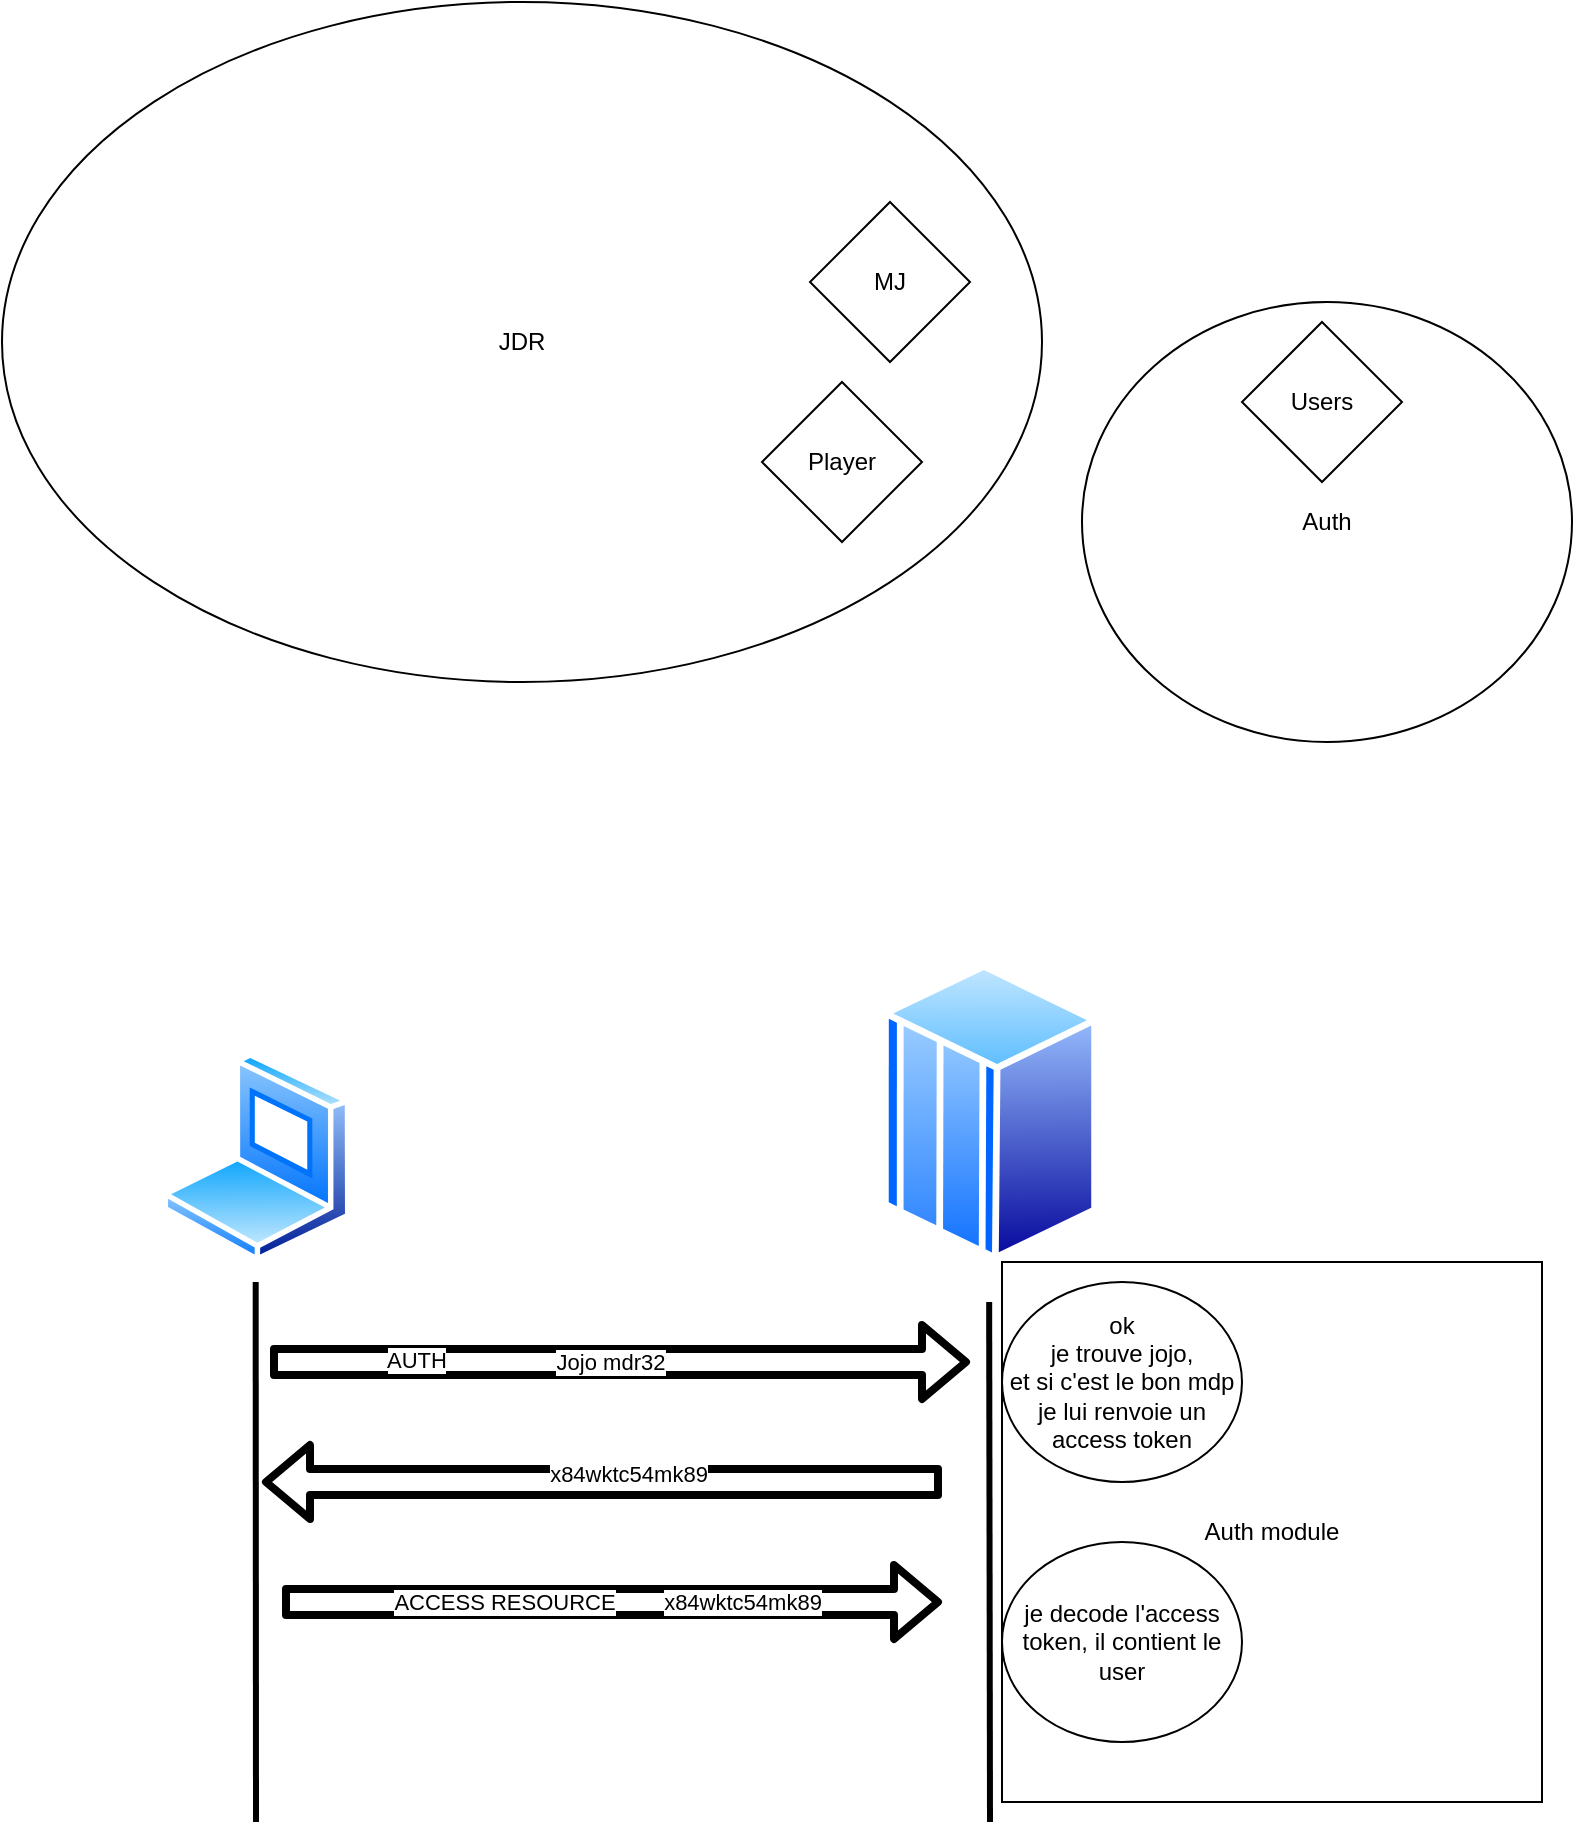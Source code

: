<mxfile>
    <diagram id="JWcEibsBTAhS4DX4xp7o" name="Auth">
        <mxGraphModel dx="2407" dy="669" grid="1" gridSize="10" guides="1" tooltips="1" connect="1" arrows="1" fold="1" page="1" pageScale="1" pageWidth="827" pageHeight="1169" math="0" shadow="0">
            <root>
                <mxCell id="0"/>
                <mxCell id="1" parent="0"/>
                <mxCell id="7yxOIVFk7ZFHUKg9KMAo-23" value="Auth module" style="whiteSpace=wrap;html=1;aspect=fixed;" parent="1" vertex="1">
                    <mxGeometry x="510" y="640" width="270" height="270" as="geometry"/>
                </mxCell>
                <mxCell id="7yxOIVFk7ZFHUKg9KMAo-2" value="JDR" style="ellipse;whiteSpace=wrap;html=1;" parent="1" vertex="1">
                    <mxGeometry x="10" y="10" width="520" height="340" as="geometry"/>
                </mxCell>
                <mxCell id="7yxOIVFk7ZFHUKg9KMAo-4" value="Auth" style="ellipse;whiteSpace=wrap;html=1;" parent="1" vertex="1">
                    <mxGeometry x="550" y="160" width="245" height="220" as="geometry"/>
                </mxCell>
                <mxCell id="7yxOIVFk7ZFHUKg9KMAo-5" value="Users" style="rhombus;whiteSpace=wrap;html=1;" parent="1" vertex="1">
                    <mxGeometry x="630" y="170" width="80" height="80" as="geometry"/>
                </mxCell>
                <mxCell id="7yxOIVFk7ZFHUKg9KMAo-6" value="MJ" style="rhombus;whiteSpace=wrap;html=1;" parent="1" vertex="1">
                    <mxGeometry x="414" y="110" width="80" height="80" as="geometry"/>
                </mxCell>
                <mxCell id="7yxOIVFk7ZFHUKg9KMAo-7" value="Player" style="rhombus;whiteSpace=wrap;html=1;" parent="1" vertex="1">
                    <mxGeometry x="390" y="200" width="80" height="80" as="geometry"/>
                </mxCell>
                <mxCell id="7yxOIVFk7ZFHUKg9KMAo-8" value="" style="aspect=fixed;perimeter=ellipsePerimeter;html=1;align=center;shadow=0;dashed=0;spacingTop=3;image;image=img/lib/active_directory/laptop_client.svg;" parent="1" vertex="1">
                    <mxGeometry x="90" y="535" width="94.5" height="105" as="geometry"/>
                </mxCell>
                <mxCell id="7yxOIVFk7ZFHUKg9KMAo-9" value="" style="aspect=fixed;perimeter=ellipsePerimeter;html=1;align=center;shadow=0;dashed=0;spacingTop=3;image;image=img/lib/active_directory/mainframe_host.svg;" parent="1" vertex="1">
                    <mxGeometry x="450" y="490" width="108" height="150" as="geometry"/>
                </mxCell>
                <mxCell id="7yxOIVFk7ZFHUKg9KMAo-10" value="" style="endArrow=none;html=1;strokeWidth=3;" parent="1" edge="1">
                    <mxGeometry width="50" height="50" relative="1" as="geometry">
                        <mxPoint x="137" y="920" as="sourcePoint"/>
                        <mxPoint x="136.83" y="650" as="targetPoint"/>
                    </mxGeometry>
                </mxCell>
                <mxCell id="7yxOIVFk7ZFHUKg9KMAo-11" value="" style="endArrow=none;html=1;strokeWidth=3;" parent="1" edge="1">
                    <mxGeometry width="50" height="50" relative="1" as="geometry">
                        <mxPoint x="504" y="920" as="sourcePoint"/>
                        <mxPoint x="503.58" y="660" as="targetPoint"/>
                    </mxGeometry>
                </mxCell>
                <mxCell id="7yxOIVFk7ZFHUKg9KMAo-12" value="" style="shape=flexArrow;endArrow=classic;html=1;strokeWidth=4;" parent="1" edge="1">
                    <mxGeometry width="50" height="50" relative="1" as="geometry">
                        <mxPoint x="144" y="690" as="sourcePoint"/>
                        <mxPoint x="494" y="690" as="targetPoint"/>
                    </mxGeometry>
                </mxCell>
                <mxCell id="7yxOIVFk7ZFHUKg9KMAo-13" value="Jojo mdr32" style="edgeLabel;html=1;align=center;verticalAlign=middle;resizable=0;points=[];" parent="7yxOIVFk7ZFHUKg9KMAo-12" connectable="0" vertex="1">
                    <mxGeometry x="-0.097" y="-3" relative="1" as="geometry">
                        <mxPoint x="12" y="-3" as="offset"/>
                    </mxGeometry>
                </mxCell>
                <mxCell id="7yxOIVFk7ZFHUKg9KMAo-17" value="AUTH" style="edgeLabel;html=1;align=center;verticalAlign=middle;resizable=0;points=[];" parent="7yxOIVFk7ZFHUKg9KMAo-12" connectable="0" vertex="1">
                    <mxGeometry x="-0.582" y="1" relative="1" as="geometry">
                        <mxPoint as="offset"/>
                    </mxGeometry>
                </mxCell>
                <mxCell id="7yxOIVFk7ZFHUKg9KMAo-14" value="ok&lt;br&gt;je trouve jojo,&lt;br&gt;et si c'est le bon mdp&lt;br&gt;je lui renvoie un access token" style="ellipse;whiteSpace=wrap;html=1;" parent="1" vertex="1">
                    <mxGeometry x="510" y="650" width="120" height="100" as="geometry"/>
                </mxCell>
                <mxCell id="7yxOIVFk7ZFHUKg9KMAo-15" value="" style="shape=flexArrow;endArrow=classic;html=1;strokeWidth=4;" parent="1" edge="1">
                    <mxGeometry width="50" height="50" relative="1" as="geometry">
                        <mxPoint x="480" y="750" as="sourcePoint"/>
                        <mxPoint x="140" y="750" as="targetPoint"/>
                    </mxGeometry>
                </mxCell>
                <mxCell id="7yxOIVFk7ZFHUKg9KMAo-16" value="x84wktc54mk89" style="edgeLabel;html=1;align=center;verticalAlign=middle;resizable=0;points=[];" parent="7yxOIVFk7ZFHUKg9KMAo-15" connectable="0" vertex="1">
                    <mxGeometry x="-0.076" y="-4" relative="1" as="geometry">
                        <mxPoint as="offset"/>
                    </mxGeometry>
                </mxCell>
                <mxCell id="7yxOIVFk7ZFHUKg9KMAo-19" value="" style="shape=flexArrow;endArrow=classic;html=1;strokeWidth=4;" parent="1" edge="1">
                    <mxGeometry width="50" height="50" relative="1" as="geometry">
                        <mxPoint x="150" y="810" as="sourcePoint"/>
                        <mxPoint x="480" y="810" as="targetPoint"/>
                    </mxGeometry>
                </mxCell>
                <mxCell id="7yxOIVFk7ZFHUKg9KMAo-20" value="ACCESS RESOURCE" style="edgeLabel;html=1;align=center;verticalAlign=middle;resizable=0;points=[];" parent="7yxOIVFk7ZFHUKg9KMAo-19" connectable="0" vertex="1">
                    <mxGeometry x="-0.328" relative="1" as="geometry">
                        <mxPoint as="offset"/>
                    </mxGeometry>
                </mxCell>
                <mxCell id="7yxOIVFk7ZFHUKg9KMAo-21" value="x84wktc54mk89" style="edgeLabel;html=1;align=center;verticalAlign=middle;resizable=0;points=[];" parent="1" connectable="0" vertex="1">
                    <mxGeometry x="380.003" y="810" as="geometry"/>
                </mxCell>
                <mxCell id="7yxOIVFk7ZFHUKg9KMAo-22" value="je decode l'access token, il contient le user" style="ellipse;whiteSpace=wrap;html=1;" parent="1" vertex="1">
                    <mxGeometry x="510" y="780" width="120" height="100" as="geometry"/>
                </mxCell>
            </root>
        </mxGraphModel>
    </diagram>
    <diagram id="Txa3xOP_dGWBryZkfwyz" name="Clean">
        <mxGraphModel dx="2215" dy="678" grid="1" gridSize="10" guides="1" tooltips="1" connect="1" arrows="1" fold="1" page="1" pageScale="1" pageWidth="850" pageHeight="1100" math="0" shadow="0">
            <root>
                <mxCell id="0"/>
                <mxCell id="1" parent="0"/>
                <mxCell id="ZMyS3xcXoqkLWqjleoSb-3" value="" style="rounded=0;whiteSpace=wrap;html=1;fillColor=#a20025;strokeColor=#6F0000;fontColor=#ffffff;" parent="1" vertex="1">
                    <mxGeometry y="660" width="850" height="440" as="geometry"/>
                </mxCell>
                <mxCell id="ZMyS3xcXoqkLWqjleoSb-27" value="DBsql" style="shape=xor;whiteSpace=wrap;html=1;fontSize=28;" parent="1" vertex="1">
                    <mxGeometry x="760" y="760" width="260" height="280" as="geometry"/>
                </mxCell>
                <mxCell id="ZMyS3xcXoqkLWqjleoSb-26" value="web" style="shape=xor;whiteSpace=wrap;html=1;fontSize=28;" parent="1" vertex="1">
                    <mxGeometry x="-260" y="760" width="260" height="280" as="geometry"/>
                </mxCell>
                <mxCell id="2" value="" style="rounded=0;whiteSpace=wrap;html=1;fillColor=#008a00;strokeColor=#005700;fontColor=#ffffff;" parent="1" vertex="1">
                    <mxGeometry width="850" height="330" as="geometry"/>
                </mxCell>
                <mxCell id="ZMyS3xcXoqkLWqjleoSb-2" value="" style="rounded=0;whiteSpace=wrap;html=1;fillColor=#1ba1e2;strokeColor=#006EAF;fontColor=#ffffff;" parent="1" vertex="1">
                    <mxGeometry y="330" width="850" height="330" as="geometry"/>
                </mxCell>
                <mxCell id="ZMyS3xcXoqkLWqjleoSb-4" value="Domain" style="text;html=1;strokeColor=none;fillColor=none;align=center;verticalAlign=middle;whiteSpace=wrap;rounded=0;fontSize=27;" parent="1" vertex="1">
                    <mxGeometry width="180" height="50" as="geometry"/>
                </mxCell>
                <mxCell id="ZMyS3xcXoqkLWqjleoSb-5" value="Application" style="text;html=1;strokeColor=none;fillColor=none;align=center;verticalAlign=middle;whiteSpace=wrap;rounded=0;fontSize=27;" parent="1" vertex="1">
                    <mxGeometry y="340" width="180" height="50" as="geometry"/>
                </mxCell>
                <mxCell id="ZMyS3xcXoqkLWqjleoSb-6" value="Infrastructure" style="text;html=1;strokeColor=none;fillColor=none;align=center;verticalAlign=middle;whiteSpace=wrap;rounded=0;fontSize=27;" parent="1" vertex="1">
                    <mxGeometry y="660" width="180" height="50" as="geometry"/>
                </mxCell>
                <mxCell id="ZMyS3xcXoqkLWqjleoSb-16" style="edgeStyle=orthogonalEdgeStyle;curved=1;rounded=0;orthogonalLoop=1;jettySize=auto;html=1;fontSize=28;" parent="1" source="ZMyS3xcXoqkLWqjleoSb-7" edge="1">
                    <mxGeometry relative="1" as="geometry">
                        <mxPoint x="339.857" y="630" as="targetPoint"/>
                    </mxGeometry>
                </mxCell>
                <mxCell id="ZMyS3xcXoqkLWqjleoSb-19" style="edgeStyle=orthogonalEdgeStyle;curved=1;rounded=0;orthogonalLoop=1;jettySize=auto;html=1;entryX=0;entryY=0.5;entryDx=0;entryDy=0;fontSize=28;" parent="1" source="ZMyS3xcXoqkLWqjleoSb-7" target="ZMyS3xcXoqkLWqjleoSb-9" edge="1">
                    <mxGeometry relative="1" as="geometry">
                        <Array as="points">
                            <mxPoint x="160" y="900"/>
                            <mxPoint x="160" y="125"/>
                        </Array>
                    </mxGeometry>
                </mxCell>
                <mxCell id="ZMyS3xcXoqkLWqjleoSb-7" value="RoomController" style="rounded=1;whiteSpace=wrap;html=1;fontSize=28;" parent="1" vertex="1">
                    <mxGeometry x="-140" y="855" width="240" height="90" as="geometry"/>
                </mxCell>
                <mxCell id="ZMyS3xcXoqkLWqjleoSb-9" value="Room" style="rounded=1;whiteSpace=wrap;html=1;fontSize=28;" parent="1" vertex="1">
                    <mxGeometry x="290" y="80" width="240" height="90" as="geometry"/>
                </mxCell>
                <mxCell id="ZMyS3xcXoqkLWqjleoSb-17" style="edgeStyle=orthogonalEdgeStyle;curved=1;rounded=0;orthogonalLoop=1;jettySize=auto;html=1;fontSize=28;" parent="1" source="ZMyS3xcXoqkLWqjleoSb-10" edge="1">
                    <mxGeometry relative="1" as="geometry">
                        <mxPoint x="339.857" y="630" as="targetPoint"/>
                    </mxGeometry>
                </mxCell>
                <mxCell id="ZMyS3xcXoqkLWqjleoSb-18" style="edgeStyle=orthogonalEdgeStyle;curved=1;rounded=0;orthogonalLoop=1;jettySize=auto;html=1;entryX=1;entryY=0.5;entryDx=0;entryDy=0;fontSize=28;" parent="1" source="ZMyS3xcXoqkLWqjleoSb-10" target="ZMyS3xcXoqkLWqjleoSb-9" edge="1">
                    <mxGeometry relative="1" as="geometry">
                        <Array as="points">
                            <mxPoint x="690" y="125"/>
                        </Array>
                    </mxGeometry>
                </mxCell>
                <mxCell id="wpjcgncub7oga5sI1SGW-3" style="edgeStyle=orthogonalEdgeStyle;rounded=0;orthogonalLoop=1;jettySize=auto;html=1;exitX=0.25;exitY=0;exitDx=0;exitDy=0;entryX=0.5;entryY=1;entryDx=0;entryDy=0;" parent="1" source="ZMyS3xcXoqkLWqjleoSb-10" target="ZMyS3xcXoqkLWqjleoSb-29" edge="1">
                    <mxGeometry relative="1" as="geometry"/>
                </mxCell>
                <mxCell id="ZMyS3xcXoqkLWqjleoSb-10" value="RoomSqlRepository" style="rounded=1;whiteSpace=wrap;html=1;fontSize=28;" parent="1" vertex="1">
                    <mxGeometry x="560" y="820" width="310" height="90" as="geometry"/>
                </mxCell>
                <mxCell id="ZMyS3xcXoqkLWqjleoSb-29" value="RoomRepository" style="rounded=1;whiteSpace=wrap;html=1;fontSize=28;" parent="1" vertex="1">
                    <mxGeometry x="590" y="460" width="280" height="70" as="geometry"/>
                </mxCell>
                <mxCell id="wpjcgncub7oga5sI1SGW-4" value="RoomSqlRepository" style="rounded=1;whiteSpace=wrap;html=1;fontSize=28;" parent="1" vertex="1">
                    <mxGeometry x="560" y="910" width="310" height="90" as="geometry"/>
                </mxCell>
                <mxCell id="wpjcgncub7oga5sI1SGW-5" value="RoomBite&lt;br&gt;Repository" style="rounded=1;whiteSpace=wrap;html=1;fontSize=28;" parent="1" vertex="1">
                    <mxGeometry x="560" y="730" width="310" height="90" as="geometry"/>
                </mxCell>
                <mxCell id="ZMyS3xcXoqkLWqjleoSb-46" style="edgeStyle=orthogonalEdgeStyle;curved=1;rounded=0;orthogonalLoop=1;jettySize=auto;html=1;fontSize=28;" parent="1" source="ZMyS3xcXoqkLWqjleoSb-31" target="ZMyS3xcXoqkLWqjleoSb-29" edge="1">
                    <mxGeometry relative="1" as="geometry"/>
                </mxCell>
                <mxCell id="ZMyS3xcXoqkLWqjleoSb-31" value="UseCaseCommand" style="rounded=0;whiteSpace=wrap;html=1;fontSize=28;" parent="1" vertex="1">
                    <mxGeometry x="50" y="490" width="280" height="50" as="geometry"/>
                </mxCell>
                <mxCell id="ZMyS3xcXoqkLWqjleoSb-48" style="edgeStyle=orthogonalEdgeStyle;curved=1;rounded=0;orthogonalLoop=1;jettySize=auto;html=1;entryX=0.25;entryY=1;entryDx=0;entryDy=0;fontSize=28;" parent="1" source="ZMyS3xcXoqkLWqjleoSb-32" target="ZMyS3xcXoqkLWqjleoSb-29" edge="1">
                    <mxGeometry relative="1" as="geometry"/>
                </mxCell>
                <mxCell id="ZMyS3xcXoqkLWqjleoSb-32" value="UseCaseQuery" style="rounded=0;whiteSpace=wrap;html=1;fontSize=28;" parent="1" vertex="1">
                    <mxGeometry x="230" y="580" width="230" height="50" as="geometry"/>
                </mxCell>
                <mxCell id="ZMyS3xcXoqkLWqjleoSb-47" style="edgeStyle=orthogonalEdgeStyle;curved=1;rounded=0;orthogonalLoop=1;jettySize=auto;html=1;entryX=0.75;entryY=0;entryDx=0;entryDy=0;fontSize=28;" parent="1" source="ZMyS3xcXoqkLWqjleoSb-33" target="ZMyS3xcXoqkLWqjleoSb-29" edge="1">
                    <mxGeometry relative="1" as="geometry"/>
                </mxCell>
                <mxCell id="ZMyS3xcXoqkLWqjleoSb-33" value="UseCaseQuery" style="rounded=0;whiteSpace=wrap;html=1;fontSize=28;" parent="1" vertex="1">
                    <mxGeometry x="450" y="370" width="190" height="50" as="geometry"/>
                </mxCell>
                <mxCell id="ZMyS3xcXoqkLWqjleoSb-44" style="edgeStyle=orthogonalEdgeStyle;curved=1;rounded=0;orthogonalLoop=1;jettySize=auto;html=1;fontSize=28;" parent="1" source="ZMyS3xcXoqkLWqjleoSb-34" target="ZMyS3xcXoqkLWqjleoSb-9" edge="1">
                    <mxGeometry relative="1" as="geometry"/>
                </mxCell>
                <mxCell id="ZMyS3xcXoqkLWqjleoSb-34" value="UseCaseQuery" style="rounded=0;whiteSpace=wrap;html=1;fontSize=28;" parent="1" vertex="1">
                    <mxGeometry x="170" y="390" width="190" height="50" as="geometry"/>
                </mxCell>
            </root>
        </mxGraphModel>
    </diagram>
    <diagram id="DaVFQSgEwYpj2RYMkDh4" name="Domain">
        <mxGraphModel dx="3257" dy="669" grid="1" gridSize="10" guides="1" tooltips="1" connect="1" arrows="1" fold="1" page="1" pageScale="1" pageWidth="850" pageHeight="1100" math="0" shadow="0">
            <root>
                <mxCell id="pWA5wYfXyb2I-tvQPeaQ-0"/>
                <mxCell id="pWA5wYfXyb2I-tvQPeaQ-1" parent="pWA5wYfXyb2I-tvQPeaQ-0"/>
                <mxCell id="pWA5wYfXyb2I-tvQPeaQ-5" style="edgeStyle=orthogonalEdgeStyle;rounded=0;orthogonalLoop=1;jettySize=auto;html=1;" parent="pWA5wYfXyb2I-tvQPeaQ-1" source="pWA5wYfXyb2I-tvQPeaQ-2" target="pWA5wYfXyb2I-tvQPeaQ-3" edge="1">
                    <mxGeometry relative="1" as="geometry"/>
                </mxCell>
                <mxCell id="pWA5wYfXyb2I-tvQPeaQ-8" value="as Player" style="edgeLabel;html=1;align=center;verticalAlign=middle;resizable=0;points=[];" parent="pWA5wYfXyb2I-tvQPeaQ-5" connectable="0" vertex="1">
                    <mxGeometry x="-0.136" y="2" relative="1" as="geometry">
                        <mxPoint y="-2" as="offset"/>
                    </mxGeometry>
                </mxCell>
                <mxCell id="pWA5wYfXyb2I-tvQPeaQ-2" value="Room" style="rounded=1;whiteSpace=wrap;html=1;" parent="pWA5wYfXyb2I-tvQPeaQ-1" vertex="1">
                    <mxGeometry x="305" y="90" width="120" height="60" as="geometry"/>
                </mxCell>
                <mxCell id="pWA5wYfXyb2I-tvQPeaQ-6" style="edgeStyle=orthogonalEdgeStyle;rounded=0;orthogonalLoop=1;jettySize=auto;html=1;entryX=0.25;entryY=0;entryDx=0;entryDy=0;" parent="pWA5wYfXyb2I-tvQPeaQ-1" source="pWA5wYfXyb2I-tvQPeaQ-3" target="pWA5wYfXyb2I-tvQPeaQ-2" edge="1">
                    <mxGeometry relative="1" as="geometry">
                        <Array as="points">
                            <mxPoint x="110" y="70"/>
                            <mxPoint x="335" y="70"/>
                        </Array>
                    </mxGeometry>
                </mxCell>
                <mxCell id="pWA5wYfXyb2I-tvQPeaQ-7" value="as MJ" style="edgeLabel;html=1;align=center;verticalAlign=middle;resizable=0;points=[];" parent="pWA5wYfXyb2I-tvQPeaQ-6" connectable="0" vertex="1">
                    <mxGeometry x="-0.301" y="3" relative="1" as="geometry">
                        <mxPoint x="17" y="3" as="offset"/>
                    </mxGeometry>
                </mxCell>
                <mxCell id="pWA5wYfXyb2I-tvQPeaQ-3" value="User" style="rounded=1;whiteSpace=wrap;html=1;" parent="pWA5wYfXyb2I-tvQPeaQ-1" vertex="1">
                    <mxGeometry x="50" y="90" width="120" height="60" as="geometry"/>
                </mxCell>
                <mxCell id="pWA5wYfXyb2I-tvQPeaQ-17" style="edgeStyle=orthogonalEdgeStyle;rounded=0;orthogonalLoop=1;jettySize=auto;html=1;" parent="pWA5wYfXyb2I-tvQPeaQ-1" source="pWA5wYfXyb2I-tvQPeaQ-9" target="pWA5wYfXyb2I-tvQPeaQ-15" edge="1">
                    <mxGeometry relative="1" as="geometry"/>
                </mxCell>
                <mxCell id="pWA5wYfXyb2I-tvQPeaQ-9" value="Aventure" style="rounded=1;whiteSpace=wrap;html=1;strokeWidth=2;strokeColor=#660000;" parent="pWA5wYfXyb2I-tvQPeaQ-1" vertex="1">
                    <mxGeometry x="160" y="250" width="120" height="60" as="geometry"/>
                </mxCell>
                <mxCell id="pWA5wYfXyb2I-tvQPeaQ-18" style="edgeStyle=orthogonalEdgeStyle;rounded=0;orthogonalLoop=1;jettySize=auto;html=1;" parent="pWA5wYfXyb2I-tvQPeaQ-1" source="pWA5wYfXyb2I-tvQPeaQ-10" target="pWA5wYfXyb2I-tvQPeaQ-9" edge="1">
                    <mxGeometry relative="1" as="geometry"/>
                </mxCell>
                <mxCell id="pWA5wYfXyb2I-tvQPeaQ-10" value="Room" style="rounded=1;whiteSpace=wrap;html=1;strokeWidth=2;strokeColor=#660000;" parent="pWA5wYfXyb2I-tvQPeaQ-1" vertex="1">
                    <mxGeometry x="365" y="250" width="120" height="60" as="geometry"/>
                </mxCell>
                <mxCell id="pWA5wYfXyb2I-tvQPeaQ-19" style="edgeStyle=orthogonalEdgeStyle;rounded=0;orthogonalLoop=1;jettySize=auto;html=1;entryX=1;entryY=0.5;entryDx=0;entryDy=0;" parent="pWA5wYfXyb2I-tvQPeaQ-1" source="pWA5wYfXyb2I-tvQPeaQ-13" target="pWA5wYfXyb2I-tvQPeaQ-9" edge="1">
                    <mxGeometry relative="1" as="geometry">
                        <Array as="points">
                            <mxPoint x="340" y="350"/>
                            <mxPoint x="340" y="280"/>
                        </Array>
                    </mxGeometry>
                </mxCell>
                <mxCell id="pWA5wYfXyb2I-tvQPeaQ-13" value="Room" style="rounded=1;whiteSpace=wrap;html=1;strokeWidth=2;strokeColor=#660000;" parent="pWA5wYfXyb2I-tvQPeaQ-1" vertex="1">
                    <mxGeometry x="365" y="320" width="120" height="60" as="geometry"/>
                </mxCell>
                <mxCell id="pWA5wYfXyb2I-tvQPeaQ-15" value="Univers&lt;br&gt;(regles)" style="rounded=1;whiteSpace=wrap;html=1;strokeWidth=2;strokeColor=#660000;" parent="pWA5wYfXyb2I-tvQPeaQ-1" vertex="1">
                    <mxGeometry y="250" width="120" height="60" as="geometry"/>
                </mxCell>
                <mxCell id="pWA5wYfXyb2I-tvQPeaQ-30" style="edgeStyle=orthogonalEdgeStyle;rounded=0;orthogonalLoop=1;jettySize=auto;html=1;entryX=0.5;entryY=1;entryDx=0;entryDy=0;" parent="pWA5wYfXyb2I-tvQPeaQ-1" source="pWA5wYfXyb2I-tvQPeaQ-20" target="pWA5wYfXyb2I-tvQPeaQ-9" edge="1">
                    <mxGeometry relative="1" as="geometry"/>
                </mxCell>
                <mxCell id="pWA5wYfXyb2I-tvQPeaQ-40" style="edgeStyle=orthogonalEdgeStyle;rounded=0;orthogonalLoop=1;jettySize=auto;html=1;" parent="pWA5wYfXyb2I-tvQPeaQ-1" source="pWA5wYfXyb2I-tvQPeaQ-20" target="pWA5wYfXyb2I-tvQPeaQ-32" edge="1">
                    <mxGeometry relative="1" as="geometry"/>
                </mxCell>
                <mxCell id="pWA5wYfXyb2I-tvQPeaQ-20" value="Character" style="rounded=1;whiteSpace=wrap;html=1;strokeWidth=2;strokeColor=#660000;" parent="pWA5wYfXyb2I-tvQPeaQ-1" vertex="1">
                    <mxGeometry x="160" y="360" width="120" height="30" as="geometry"/>
                </mxCell>
                <mxCell id="dHd-rqJmaM-2J4Nq4hu_-0" style="edgeStyle=orthogonalEdgeStyle;rounded=0;orthogonalLoop=1;jettySize=auto;html=1;exitX=1;exitY=0.5;exitDx=0;exitDy=0;entryX=1;entryY=0.75;entryDx=0;entryDy=0;" parent="pWA5wYfXyb2I-tvQPeaQ-1" source="pWA5wYfXyb2I-tvQPeaQ-21" target="pWA5wYfXyb2I-tvQPeaQ-9" edge="1">
                    <mxGeometry relative="1" as="geometry"/>
                </mxCell>
                <mxCell id="pWA5wYfXyb2I-tvQPeaQ-39" style="edgeStyle=orthogonalEdgeStyle;rounded=0;orthogonalLoop=1;jettySize=auto;html=1;" parent="pWA5wYfXyb2I-tvQPeaQ-1" source="pWA5wYfXyb2I-tvQPeaQ-21" target="pWA5wYfXyb2I-tvQPeaQ-33" edge="1">
                    <mxGeometry relative="1" as="geometry"/>
                </mxCell>
                <mxCell id="pWA5wYfXyb2I-tvQPeaQ-21" value="Dio" style="rounded=1;whiteSpace=wrap;html=1;" parent="pWA5wYfXyb2I-tvQPeaQ-1" vertex="1">
                    <mxGeometry x="160" y="460" width="120" height="30" as="geometry"/>
                </mxCell>
                <mxCell id="pWA5wYfXyb2I-tvQPeaQ-41" style="edgeStyle=orthogonalEdgeStyle;rounded=0;orthogonalLoop=1;jettySize=auto;html=1;" parent="pWA5wYfXyb2I-tvQPeaQ-1" source="pWA5wYfXyb2I-tvQPeaQ-32" target="pWA5wYfXyb2I-tvQPeaQ-15" edge="1">
                    <mxGeometry relative="1" as="geometry"/>
                </mxCell>
                <mxCell id="pWA5wYfXyb2I-tvQPeaQ-32" value="Classe" style="rounded=1;whiteSpace=wrap;html=1;strokeWidth=2;strokeColor=#660000;" parent="pWA5wYfXyb2I-tvQPeaQ-1" vertex="1">
                    <mxGeometry y="357.5" width="120" height="35" as="geometry"/>
                </mxCell>
                <mxCell id="pWA5wYfXyb2I-tvQPeaQ-33" value="Classe Vampire" style="rounded=1;whiteSpace=wrap;html=1;" parent="pWA5wYfXyb2I-tvQPeaQ-1" vertex="1">
                    <mxGeometry y="445" width="120" height="60" as="geometry"/>
                </mxCell>
                <mxCell id="pWA5wYfXyb2I-tvQPeaQ-43" style="edgeStyle=orthogonalEdgeStyle;rounded=0;orthogonalLoop=1;jettySize=auto;html=1;" parent="pWA5wYfXyb2I-tvQPeaQ-1" source="pWA5wYfXyb2I-tvQPeaQ-42" target="pWA5wYfXyb2I-tvQPeaQ-15" edge="1">
                    <mxGeometry relative="1" as="geometry"/>
                </mxCell>
                <mxCell id="pWA5wYfXyb2I-tvQPeaQ-42" value="Jeu&lt;br&gt;(regles)" style="rounded=1;whiteSpace=wrap;html=1;strokeColor=#00FF00;strokeWidth=2;" parent="pWA5wYfXyb2I-tvQPeaQ-1" vertex="1">
                    <mxGeometry x="-200" y="250" width="120" height="60" as="geometry"/>
                </mxCell>
                <mxCell id="pWA5wYfXyb2I-tvQPeaQ-45" style="edgeStyle=orthogonalEdgeStyle;rounded=0;orthogonalLoop=1;jettySize=auto;html=1;" parent="pWA5wYfXyb2I-tvQPeaQ-1" source="pWA5wYfXyb2I-tvQPeaQ-44" target="pWA5wYfXyb2I-tvQPeaQ-42" edge="1">
                    <mxGeometry relative="1" as="geometry"/>
                </mxCell>
                <mxCell id="pWA5wYfXyb2I-tvQPeaQ-44" value="Classe" style="rounded=1;whiteSpace=wrap;html=1;strokeColor=#00FF00;strokeWidth=2;" parent="pWA5wYfXyb2I-tvQPeaQ-1" vertex="1">
                    <mxGeometry x="-200" y="345" width="120" height="60" as="geometry"/>
                </mxCell>
                <mxCell id="pWA5wYfXyb2I-tvQPeaQ-47" style="edgeStyle=orthogonalEdgeStyle;rounded=0;orthogonalLoop=1;jettySize=auto;html=1;entryX=0.5;entryY=1;entryDx=0;entryDy=0;jumpStyle=arc;jumpSize=15;" parent="pWA5wYfXyb2I-tvQPeaQ-1" source="pWA5wYfXyb2I-tvQPeaQ-46" target="pWA5wYfXyb2I-tvQPeaQ-20" edge="1">
                    <mxGeometry relative="1" as="geometry"/>
                </mxCell>
                <mxCell id="pWA5wYfXyb2I-tvQPeaQ-48" value="Owns" style="edgeLabel;html=1;align=center;verticalAlign=middle;resizable=0;points=[];" parent="pWA5wYfXyb2I-tvQPeaQ-47" connectable="0" vertex="1">
                    <mxGeometry x="0.136" y="-3" relative="1" as="geometry">
                        <mxPoint as="offset"/>
                    </mxGeometry>
                </mxCell>
                <mxCell id="pWA5wYfXyb2I-tvQPeaQ-53" style="edgeStyle=orthogonalEdgeStyle;rounded=0;orthogonalLoop=1;jettySize=auto;html=1;entryX=0.5;entryY=0;entryDx=0;entryDy=0;" parent="pWA5wYfXyb2I-tvQPeaQ-1" source="pWA5wYfXyb2I-tvQPeaQ-46" target="pWA5wYfXyb2I-tvQPeaQ-9" edge="1">
                    <mxGeometry relative="1" as="geometry">
                        <Array as="points">
                            <mxPoint x="560" y="230"/>
                            <mxPoint x="220" y="230"/>
                        </Array>
                    </mxGeometry>
                </mxCell>
                <mxCell id="pWA5wYfXyb2I-tvQPeaQ-54" value="Participates" style="edgeLabel;html=1;align=center;verticalAlign=middle;resizable=0;points=[];" parent="pWA5wYfXyb2I-tvQPeaQ-53" connectable="0" vertex="1">
                    <mxGeometry x="0.2" y="-2" relative="1" as="geometry">
                        <mxPoint x="1" as="offset"/>
                    </mxGeometry>
                </mxCell>
                <mxCell id="pWA5wYfXyb2I-tvQPeaQ-55" style="edgeStyle=orthogonalEdgeStyle;rounded=0;orthogonalLoop=1;jettySize=auto;html=1;entryX=1;entryY=0.5;entryDx=0;entryDy=0;jumpStyle=arc;" parent="pWA5wYfXyb2I-tvQPeaQ-1" source="pWA5wYfXyb2I-tvQPeaQ-46" target="pWA5wYfXyb2I-tvQPeaQ-13" edge="1">
                    <mxGeometry relative="1" as="geometry">
                        <Array as="points">
                            <mxPoint x="548" y="350"/>
                        </Array>
                    </mxGeometry>
                </mxCell>
                <mxCell id="pWA5wYfXyb2I-tvQPeaQ-56" value="Join" style="edgeLabel;html=1;align=center;verticalAlign=middle;resizable=0;points=[];" parent="pWA5wYfXyb2I-tvQPeaQ-55" connectable="0" vertex="1">
                    <mxGeometry x="0.751" y="1" relative="1" as="geometry">
                        <mxPoint x="21" y="-1" as="offset"/>
                    </mxGeometry>
                </mxCell>
                <mxCell id="pWA5wYfXyb2I-tvQPeaQ-46" value="Player" style="rounded=1;whiteSpace=wrap;html=1;" parent="pWA5wYfXyb2I-tvQPeaQ-1" vertex="1">
                    <mxGeometry x="520" y="400" width="55" height="25" as="geometry"/>
                </mxCell>
                <mxCell id="pWA5wYfXyb2I-tvQPeaQ-58" style="edgeStyle=orthogonalEdgeStyle;rounded=0;orthogonalLoop=1;jettySize=auto;html=1;entryX=0.25;entryY=1;entryDx=0;entryDy=0;jumpStyle=arc;jumpSize=15;" parent="pWA5wYfXyb2I-tvQPeaQ-1" source="pWA5wYfXyb2I-tvQPeaQ-57" target="pWA5wYfXyb2I-tvQPeaQ-20" edge="1">
                    <mxGeometry relative="1" as="geometry">
                        <Array as="points">
                            <mxPoint x="190" y="448"/>
                        </Array>
                    </mxGeometry>
                </mxCell>
                <mxCell id="pWA5wYfXyb2I-tvQPeaQ-59" value="Owns" style="edgeLabel;html=1;align=center;verticalAlign=middle;resizable=0;points=[];" parent="pWA5wYfXyb2I-tvQPeaQ-58" connectable="0" vertex="1">
                    <mxGeometry x="0.004" y="-2" relative="1" as="geometry">
                        <mxPoint x="14" y="2" as="offset"/>
                    </mxGeometry>
                </mxCell>
                <mxCell id="dHd-rqJmaM-2J4Nq4hu_-4" style="edgeStyle=orthogonalEdgeStyle;rounded=0;orthogonalLoop=1;jettySize=auto;html=1;exitX=1;exitY=0.5;exitDx=0;exitDy=0;entryX=0.25;entryY=0;entryDx=0;entryDy=0;" parent="pWA5wYfXyb2I-tvQPeaQ-1" source="pWA5wYfXyb2I-tvQPeaQ-57" target="pWA5wYfXyb2I-tvQPeaQ-9" edge="1">
                    <mxGeometry relative="1" as="geometry">
                        <Array as="points">
                            <mxPoint x="630" y="448"/>
                            <mxPoint x="630" y="210"/>
                            <mxPoint x="190" y="210"/>
                        </Array>
                    </mxGeometry>
                </mxCell>
                <mxCell id="dHd-rqJmaM-2J4Nq4hu_-8" value="Hosts" style="edgeLabel;html=1;align=center;verticalAlign=middle;resizable=0;points=[];" parent="dHd-rqJmaM-2J4Nq4hu_-4" vertex="1" connectable="0">
                    <mxGeometry x="0.245" y="1" relative="1" as="geometry">
                        <mxPoint as="offset"/>
                    </mxGeometry>
                </mxCell>
                <mxCell id="dHd-rqJmaM-2J4Nq4hu_-6" style="edgeStyle=orthogonalEdgeStyle;rounded=0;orthogonalLoop=1;jettySize=auto;html=1;exitX=1;exitY=0.25;exitDx=0;exitDy=0;entryX=1;entryY=0.5;entryDx=0;entryDy=0;jumpStyle=arc;jumpSize=15;" parent="pWA5wYfXyb2I-tvQPeaQ-1" source="pWA5wYfXyb2I-tvQPeaQ-57" target="pWA5wYfXyb2I-tvQPeaQ-10" edge="1">
                    <mxGeometry relative="1" as="geometry">
                        <Array as="points">
                            <mxPoint x="600" y="441"/>
                            <mxPoint x="600" y="280"/>
                        </Array>
                    </mxGeometry>
                </mxCell>
                <mxCell id="dHd-rqJmaM-2J4Nq4hu_-7" value="Create" style="edgeLabel;html=1;align=center;verticalAlign=middle;resizable=0;points=[];" parent="dHd-rqJmaM-2J4Nq4hu_-6" vertex="1" connectable="0">
                    <mxGeometry x="0.456" y="-1" relative="1" as="geometry">
                        <mxPoint x="-44" y="1" as="offset"/>
                    </mxGeometry>
                </mxCell>
                <mxCell id="pWA5wYfXyb2I-tvQPeaQ-57" value="MJ" style="rounded=1;whiteSpace=wrap;html=1;" parent="pWA5wYfXyb2I-tvQPeaQ-1" vertex="1">
                    <mxGeometry x="520" y="435" width="55" height="25" as="geometry"/>
                </mxCell>
            </root>
        </mxGraphModel>
    </diagram>
    <diagram id="101AuuIQ8pDvoQ2FpQS2" name="Page-4">
        <mxGraphModel dx="1365" dy="678" grid="1" gridSize="10" guides="1" tooltips="1" connect="1" arrows="1" fold="1" page="1" pageScale="1" pageWidth="827" pageHeight="1169" math="0" shadow="0">
            <root>
                <mxCell id="pAAuy_5kTVj_oR26CBjw-0"/>
                <mxCell id="pAAuy_5kTVj_oR26CBjw-1" parent="pAAuy_5kTVj_oR26CBjw-0"/>
                <mxCell id="pAAuy_5kTVj_oR26CBjw-5" value="" style="rhombus;whiteSpace=wrap;html=1;fillColor=#a20025;strokeColor=#6F0000;fontColor=#ffffff;" parent="pAAuy_5kTVj_oR26CBjw-1" vertex="1">
                    <mxGeometry y="40" width="340" height="340" as="geometry"/>
                </mxCell>
                <mxCell id="pAAuy_5kTVj_oR26CBjw-4" value="" style="rhombus;whiteSpace=wrap;html=1;fillColor=#008a00;strokeColor=#005700;fontColor=#ffffff;" parent="pAAuy_5kTVj_oR26CBjw-1" vertex="1">
                    <mxGeometry x="50" y="90" width="240" height="240" as="geometry"/>
                </mxCell>
                <mxCell id="pAAuy_5kTVj_oR26CBjw-6" value="" style="rhombus;whiteSpace=wrap;html=1;fillColor=#a20025;strokeColor=#6F0000;fontColor=#ffffff;" parent="pAAuy_5kTVj_oR26CBjw-1" vertex="1">
                    <mxGeometry x="180" y="220" width="340" height="340" as="geometry"/>
                </mxCell>
                <mxCell id="pAAuy_5kTVj_oR26CBjw-7" value="" style="rhombus;whiteSpace=wrap;html=1;fillColor=#008a00;strokeColor=#005700;fontColor=#ffffff;" parent="pAAuy_5kTVj_oR26CBjw-1" vertex="1">
                    <mxGeometry x="230" y="270" width="240" height="240" as="geometry"/>
                </mxCell>
                <mxCell id="pAAuy_5kTVj_oR26CBjw-20" style="edgeStyle=orthogonalEdgeStyle;curved=1;rounded=0;orthogonalLoop=1;jettySize=auto;html=1;entryX=1;entryY=0.5;entryDx=0;entryDy=0;exitX=1;exitY=1;exitDx=0;exitDy=0;" parent="pAAuy_5kTVj_oR26CBjw-1" source="pAAuy_5kTVj_oR26CBjw-8" target="pAAuy_5kTVj_oR26CBjw-9" edge="1">
                    <mxGeometry relative="1" as="geometry">
                        <Array as="points">
                            <mxPoint x="380" y="255"/>
                            <mxPoint x="380" y="290"/>
                            <mxPoint x="327" y="290"/>
                        </Array>
                    </mxGeometry>
                </mxCell>
                <mxCell id="pAAuy_5kTVj_oR26CBjw-8" value="FakeXGateway" style="rounded=0;whiteSpace=wrap;html=1;rotation=-45;" parent="pAAuy_5kTVj_oR26CBjw-1" vertex="1">
                    <mxGeometry x="270" y="270" width="90" height="20" as="geometry"/>
                </mxCell>
                <mxCell id="pAAuy_5kTVj_oR26CBjw-9" value="XGateway" style="rounded=0;whiteSpace=wrap;html=1;rotation=-45;" parent="pAAuy_5kTVj_oR26CBjw-1" vertex="1">
                    <mxGeometry x="250" y="340" width="90" height="20" as="geometry"/>
                </mxCell>
                <mxCell id="pAAuy_5kTVj_oR26CBjw-10" value="XQuery" style="rounded=0;whiteSpace=wrap;html=1;rotation=-45;" parent="pAAuy_5kTVj_oR26CBjw-1" vertex="1">
                    <mxGeometry x="170" y="250" width="90" height="20" as="geometry"/>
                </mxCell>
                <mxCell id="pAAuy_5kTVj_oR26CBjw-15" style="edgeStyle=orthogonalEdgeStyle;curved=1;rounded=0;orthogonalLoop=1;jettySize=auto;html=1;entryX=0.5;entryY=1;entryDx=0;entryDy=0;" parent="pAAuy_5kTVj_oR26CBjw-1" source="pAAuy_5kTVj_oR26CBjw-11" target="pAAuy_5kTVj_oR26CBjw-10" edge="1">
                    <mxGeometry relative="1" as="geometry">
                        <Array as="points">
                            <mxPoint x="235" y="310"/>
                            <mxPoint x="222" y="310"/>
                        </Array>
                    </mxGeometry>
                </mxCell>
                <mxCell id="pAAuy_5kTVj_oR26CBjw-18" style="edgeStyle=orthogonalEdgeStyle;curved=1;rounded=0;orthogonalLoop=1;jettySize=auto;html=1;entryX=0;entryY=0.5;entryDx=0;entryDy=0;" parent="pAAuy_5kTVj_oR26CBjw-1" source="pAAuy_5kTVj_oR26CBjw-11" target="pAAuy_5kTVj_oR26CBjw-9" edge="1">
                    <mxGeometry relative="1" as="geometry">
                        <Array as="points">
                            <mxPoint x="235" y="392"/>
                        </Array>
                    </mxGeometry>
                </mxCell>
                <mxCell id="pAAuy_5kTVj_oR26CBjw-11" value="RealXGateway" style="rounded=0;whiteSpace=wrap;html=1;rotation=-45;" parent="pAAuy_5kTVj_oR26CBjw-1" vertex="1">
                    <mxGeometry x="190" y="350" width="90" height="20" as="geometry"/>
                </mxCell>
            </root>
        </mxGraphModel>
    </diagram>
    <diagram id="s4jSgmapD3_RHVyrvCkX" name="Page-5">
        <mxGraphModel dx="2215" dy="1778" grid="1" gridSize="10" guides="1" tooltips="1" connect="1" arrows="1" fold="1" page="1" pageScale="1" pageWidth="850" pageHeight="1100" math="0" shadow="0">
            <root>
                <mxCell id="gcfzfrmCJvgKME5W63PC-0"/>
                <mxCell id="gcfzfrmCJvgKME5W63PC-1" parent="gcfzfrmCJvgKME5W63PC-0"/>
                <mxCell id="gcfzfrmCJvgKME5W63PC-2" value="Room" style="shape=process;whiteSpace=wrap;html=1;backgroundOutline=1;verticalAlign=top;" parent="gcfzfrmCJvgKME5W63PC-1" vertex="1">
                    <mxGeometry x="200" y="160" width="160" height="420" as="geometry"/>
                </mxCell>
                <mxCell id="gcfzfrmCJvgKME5W63PC-3" value="User" style="shape=process;whiteSpace=wrap;html=1;backgroundOutline=1;verticalAlign=top;" parent="gcfzfrmCJvgKME5W63PC-1" vertex="1">
                    <mxGeometry x="540" y="160" width="160" height="420" as="geometry"/>
                </mxCell>
                <mxCell id="gcfzfrmCJvgKME5W63PC-4" value="Adventure" style="shape=process;whiteSpace=wrap;html=1;backgroundOutline=1;verticalAlign=top;" parent="gcfzfrmCJvgKME5W63PC-1" vertex="1">
                    <mxGeometry x="30" y="160" width="160" height="420" as="geometry"/>
                </mxCell>
                <mxCell id="gcfzfrmCJvgKME5W63PC-5" value="Character" style="shape=process;whiteSpace=wrap;html=1;backgroundOutline=1;verticalAlign=top;" parent="gcfzfrmCJvgKME5W63PC-1" vertex="1">
                    <mxGeometry x="370" y="160" width="160" height="420" as="geometry"/>
                </mxCell>
                <mxCell id="9y29F1Jo_R23lAOkwZd0-0" value="" style="rounded=0;whiteSpace=wrap;html=1;fillColor=#008a00;fontColor=#ffffff;strokeColor=#005700;" parent="gcfzfrmCJvgKME5W63PC-1" vertex="1">
                    <mxGeometry x="30" y="200" width="160" height="110" as="geometry"/>
                </mxCell>
                <mxCell id="9y29F1Jo_R23lAOkwZd0-1" value="" style="rounded=0;whiteSpace=wrap;html=1;fillColor=#1ba1e2;fontColor=#ffffff;strokeColor=#006EAF;" parent="gcfzfrmCJvgKME5W63PC-1" vertex="1">
                    <mxGeometry x="30" y="310" width="160" height="110" as="geometry"/>
                </mxCell>
                <mxCell id="FFdfpcNEuuQVRtkCtMqO-0" value="" style="rounded=0;whiteSpace=wrap;html=1;fillColor=#a20025;fontColor=#ffffff;strokeColor=#6F0000;" parent="gcfzfrmCJvgKME5W63PC-1" vertex="1">
                    <mxGeometry x="30" y="420" width="160" height="110" as="geometry"/>
                </mxCell>
                <mxCell id="FFdfpcNEuuQVRtkCtMqO-2" style="edgeStyle=orthogonalEdgeStyle;html=1;entryX=0.5;entryY=0;entryDx=0;entryDy=0;strokeColor=default;curved=1;startArrow=none;" parent="gcfzfrmCJvgKME5W63PC-1" source="FFdfpcNEuuQVRtkCtMqO-10" target="FFdfpcNEuuQVRtkCtMqO-0" edge="1">
                    <mxGeometry relative="1" as="geometry">
                        <Array as="points">
                            <mxPoint x="-160" y="-30"/>
                            <mxPoint x="-160" y="590"/>
                            <mxPoint x="110" y="590"/>
                        </Array>
                    </mxGeometry>
                </mxCell>
                <mxCell id="FFdfpcNEuuQVRtkCtMqO-4" style="edgeStyle=orthogonalEdgeStyle;curved=1;html=1;strokeColor=default;" parent="gcfzfrmCJvgKME5W63PC-1" source="FFdfpcNEuuQVRtkCtMqO-1" target="FFdfpcNEuuQVRtkCtMqO-5" edge="1">
                    <mxGeometry relative="1" as="geometry"/>
                </mxCell>
                <mxCell id="FFdfpcNEuuQVRtkCtMqO-6" value="/room/create?adventure=x83Duko2" style="edgeLabel;html=1;align=center;verticalAlign=middle;resizable=0;points=[];" parent="FFdfpcNEuuQVRtkCtMqO-4" vertex="1" connectable="0">
                    <mxGeometry x="-0.7" y="-3" relative="1" as="geometry">
                        <mxPoint as="offset"/>
                    </mxGeometry>
                </mxCell>
                <mxCell id="FFdfpcNEuuQVRtkCtMqO-8" style="edgeStyle=orthogonalEdgeStyle;curved=1;html=1;entryX=0.75;entryY=0;entryDx=0;entryDy=0;strokeColor=default;" parent="gcfzfrmCJvgKME5W63PC-1" source="FFdfpcNEuuQVRtkCtMqO-1" target="FFdfpcNEuuQVRtkCtMqO-5" edge="1">
                    <mxGeometry relative="1" as="geometry"/>
                </mxCell>
                <mxCell id="FFdfpcNEuuQVRtkCtMqO-9" value="/room/join?id=827xo&amp;amp;character=284iko" style="edgeLabel;html=1;align=center;verticalAlign=middle;resizable=0;points=[];" parent="FFdfpcNEuuQVRtkCtMqO-8" vertex="1" connectable="0">
                    <mxGeometry x="-0.418" y="-4" relative="1" as="geometry">
                        <mxPoint as="offset"/>
                    </mxGeometry>
                </mxCell>
                <mxCell id="FFdfpcNEuuQVRtkCtMqO-1" value="Frontend" style="rounded=0;whiteSpace=wrap;html=1;" parent="gcfzfrmCJvgKME5W63PC-1" vertex="1">
                    <mxGeometry x="330" y="-60" width="120" height="60" as="geometry"/>
                </mxCell>
                <mxCell id="FFdfpcNEuuQVRtkCtMqO-5" value="" style="rounded=0;whiteSpace=wrap;html=1;fillColor=#1ba1e2;fontColor=#ffffff;strokeColor=#006EAF;" parent="gcfzfrmCJvgKME5W63PC-1" vertex="1">
                    <mxGeometry x="200" y="310" width="160" height="110" as="geometry"/>
                </mxCell>
                <mxCell id="FFdfpcNEuuQVRtkCtMqO-10" value="Transport REST ( HTTP )" style="rounded=0;whiteSpace=wrap;html=1;" parent="gcfzfrmCJvgKME5W63PC-1" vertex="1">
                    <mxGeometry x="40" y="440" width="140" height="60" as="geometry"/>
                </mxCell>
                <mxCell id="FFdfpcNEuuQVRtkCtMqO-11" value="" style="edgeStyle=orthogonalEdgeStyle;html=1;strokeColor=default;curved=1;endArrow=none;" parent="gcfzfrmCJvgKME5W63PC-1" source="FFdfpcNEuuQVRtkCtMqO-1" edge="1">
                    <mxGeometry relative="1" as="geometry">
                        <mxPoint x="330" y="-30" as="sourcePoint"/>
                        <mxPoint x="110" y="380" as="targetPoint"/>
                        <Array as="points"/>
                    </mxGeometry>
                </mxCell>
                <mxCell id="FFdfpcNEuuQVRtkCtMqO-12" value="/adventure/create" style="edgeLabel;html=1;align=center;verticalAlign=middle;resizable=0;points=[];" parent="FFdfpcNEuuQVRtkCtMqO-11" vertex="1" connectable="0">
                    <mxGeometry x="-0.641" y="10" relative="1" as="geometry">
                        <mxPoint as="offset"/>
                    </mxGeometry>
                </mxCell>
            </root>
        </mxGraphModel>
    </diagram>
</mxfile>